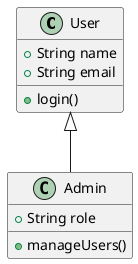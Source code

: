 @startuml  
class User {  
+String name  
+String email  
+login()  
}  
class Admin {  
+String role  
+manageUsers()  
}  
User <|-- Admin  
@enduml  